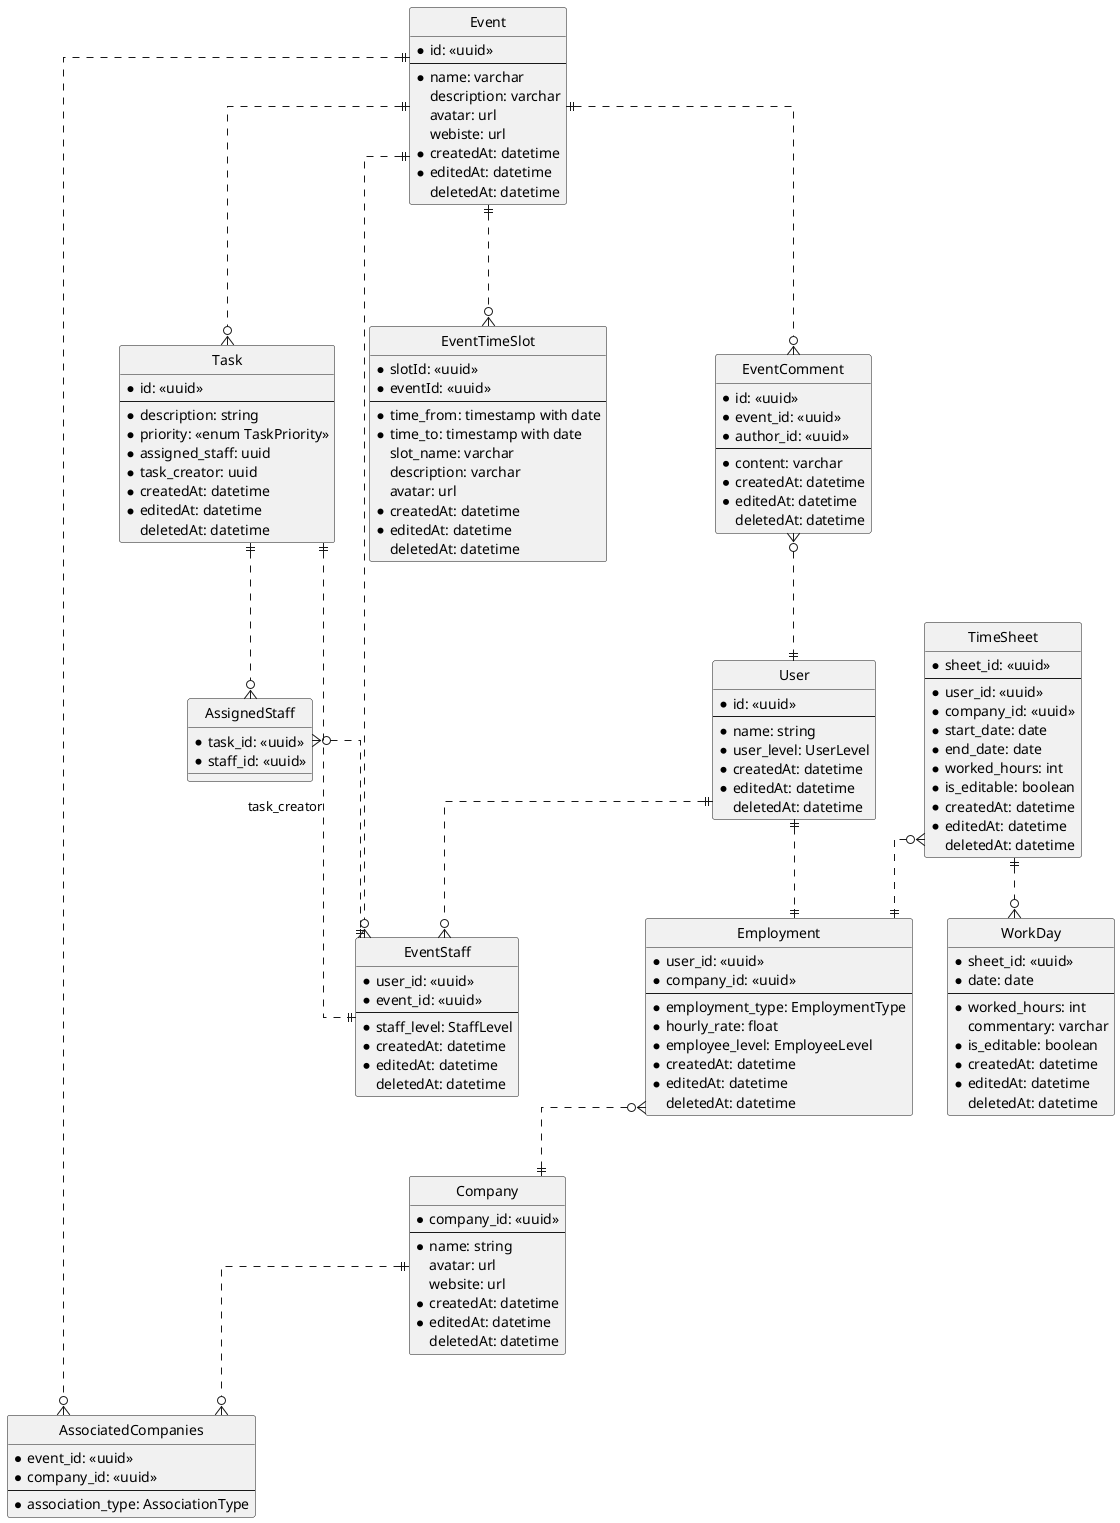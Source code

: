 @startuml erd
skinparam Linetype ortho
hide circle

entity User {
    *id: <<uuid>>
    ---
    *name: string
    *user_level: UserLevel
    *createdAt: datetime
    *editedAt: datetime
    deletedAt: datetime
}

entity TimeSheet {
    *sheet_id: <<uuid>>
    ---
    *user_id: <<uuid>>
    *company_id: <<uuid>>
    *start_date: date
    *end_date: date
    *worked_hours: int
    *is_editable: boolean
    *createdAt: datetime
    *editedAt: datetime
    deletedAt: datetime
}

entity WorkDay {
    *sheet_id: <<uuid>>
    *date: date
    ---
    *worked_hours: int
    commentary: varchar
    *is_editable: boolean
    *createdAt: datetime
    *editedAt: datetime
    deletedAt: datetime
}

entity Event {
    *id: <<uuid>>
    ---
    *name: varchar
    description: varchar
    avatar: url
    webiste: url
    *createdAt: datetime
    *editedAt: datetime
    deletedAt: datetime
}

entity Task {
    *id: <<uuid>>
    --
    *description: string
    *priority: <<enum TaskPriority>>
    *assigned_staff: uuid
    *task_creator: uuid
    *createdAt: datetime
    *editedAt: datetime
    deletedAt: datetime
}

entity AssignedStaff {
    *task_id: <<uuid>>
    *staff_id: <<uuid>>
}

entity EventTimeSlot {
    *slotId: <<uuid>>
    *eventId: <<uuid>>
    ----
    *time_from: timestamp with date
    *time_to: timestamp with date
    slot_name: varchar
    description: varchar
    avatar: url
    *createdAt: datetime
    *editedAt: datetime
    deletedAt: datetime
}

entity Company {
    *company_id: <<uuid>>
    ---
    *name: string
    avatar: url
    website: url
    *createdAt: datetime
    *editedAt: datetime
    deletedAt: datetime
}

entity AssociatedCompanies {
    *event_id: <<uuid>>
    *company_id: <<uuid>>
    ---
    *association_type: AssociationType
}

entity Employment {
    *user_id: <<uuid>>
    *company_id: <<uuid>>
    ---
    *employment_type: EmploymentType
    *hourly_rate: float
    *employee_level: EmployeeLevel
    *createdAt: datetime
    *editedAt: datetime
    deletedAt: datetime
}

entity EventStaff {
    *user_id: <<uuid>>
    *event_id: <<uuid>>
    ---
    *staff_level: StaffLevel
    *createdAt: datetime
    *editedAt: datetime
    deletedAt: datetime
}

entity EventComment {
    *id: <<uuid>>
    *event_id: <<uuid>>
    *author_id: <<uuid>>
    ---
    *content: varchar
    *createdAt: datetime
    *editedAt: datetime
    deletedAt: datetime
}

User||..||Employment
TimeSheet}o..||Employment
TimeSheet||..o{WorkDay
Employment}o..||Company
Event||.o{AssociatedCompanies
Company||..o{AssociatedCompanies
Event||..o{EventStaff
Event||..o{Task
Event||...o{EventTimeSlot
Event||...o{EventComment
EventComment}o..||User
Task||..||EventStaff : task_creator
Task||..o{AssignedStaff
AssignedStaff}o..||EventStaff
User||..o{EventStaff
@enduml